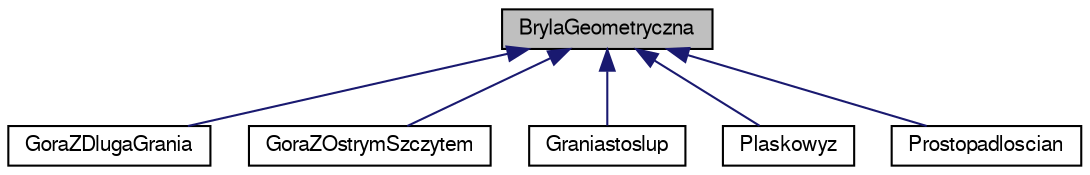 digraph "BrylaGeometryczna"
{
 // LATEX_PDF_SIZE
  edge [fontname="FreeSans",fontsize="10",labelfontname="FreeSans",labelfontsize="10"];
  node [fontname="FreeSans",fontsize="10",shape=record];
  Node1 [label="BrylaGeometryczna",height=0.2,width=0.4,color="black", fillcolor="grey75", style="filled", fontcolor="black",tooltip="modeluje pojecie Bryly geometrycznej"];
  Node1 -> Node2 [dir="back",color="midnightblue",fontsize="10",style="solid",fontname="FreeSans"];
  Node2 [label="GoraZDlugaGrania",height=0.2,width=0.4,color="black", fillcolor="white", style="filled",URL="$a00134.html",tooltip="modeluje pojecie Gory z podluzna grania"];
  Node1 -> Node3 [dir="back",color="midnightblue",fontsize="10",style="solid",fontname="FreeSans"];
  Node3 [label="GoraZOstrymSzczytem",height=0.2,width=0.4,color="black", fillcolor="white", style="filled",URL="$a00138.html",tooltip="modeluje pojecie Gory z ostrym szczytem"];
  Node1 -> Node4 [dir="back",color="midnightblue",fontsize="10",style="solid",fontname="FreeSans"];
  Node4 [label="Graniastoslup",height=0.2,width=0.4,color="black", fillcolor="white", style="filled",URL="$a00142.html",tooltip="modeluje pojecie Graniastoslupa"];
  Node1 -> Node5 [dir="back",color="midnightblue",fontsize="10",style="solid",fontname="FreeSans"];
  Node5 [label="Plaskowyz",height=0.2,width=0.4,color="black", fillcolor="white", style="filled",URL="$a00154.html",tooltip="modeluje pojecie Plaskowyzu"];
  Node1 -> Node6 [dir="back",color="midnightblue",fontsize="10",style="solid",fontname="FreeSans"];
  Node6 [label="Prostopadloscian",height=0.2,width=0.4,color="black", fillcolor="white", style="filled",URL="$a00158.html",tooltip="modeluje pojecie Prostopadloscianu"];
}
